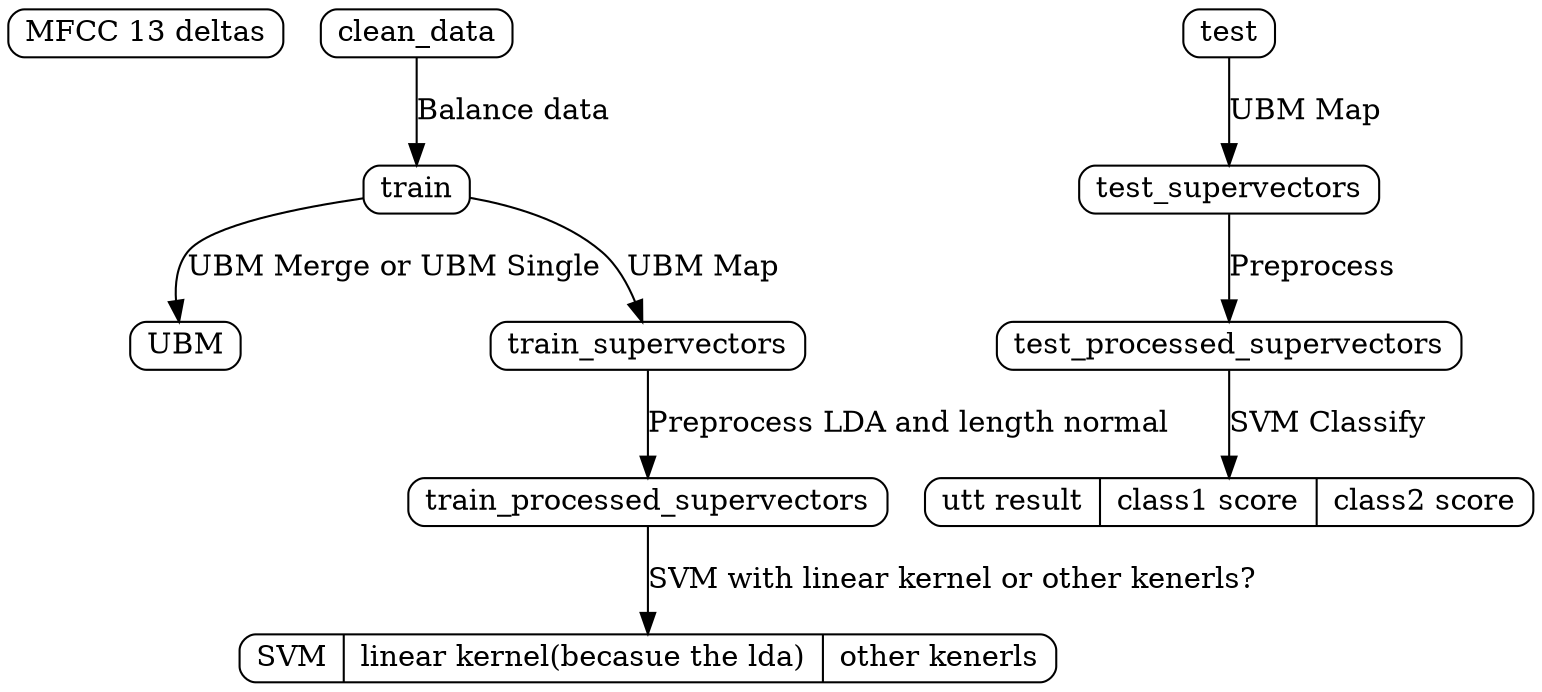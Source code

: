 digraph GMMSVM{
    // Inter-dataset variablity compensation (IDVC)
    rankdir = TB; //指定绘图的方向 (LR从左到右绘制) //定义竖直节点
    node[shape=Mrecord, width=.1, height=.1];

    Feature[label="MFCC 13 deltas"]
    clean_data -> train[label="Balance data"]

    // stage 1
    train -> UBM[label="UBM Merge or UBM Single"]


    // stage 2
    train ->  train_supervectors[label="UBM Map"]
    train_supervectors -> train_processed_supervectors[label="Preprocess LDA and length normal "]

    // stage 3
    test -> test_supervectors[label="UBM Map"]
    test_supervectors -> test_processed_supervectors[label="Preprocess"]


    // stage 4
    train_processed_supervectors -> SVM[label="SVM with linear kernel or other kenerls?"]
    SVM[label="SVM | linear kernel(becasue the lda) | other kenerls"]
    test_processed_supervectors -> result[label="SVM Classify"]
    result[label="utt result | class1 score | class2 score"]
    
    
}
